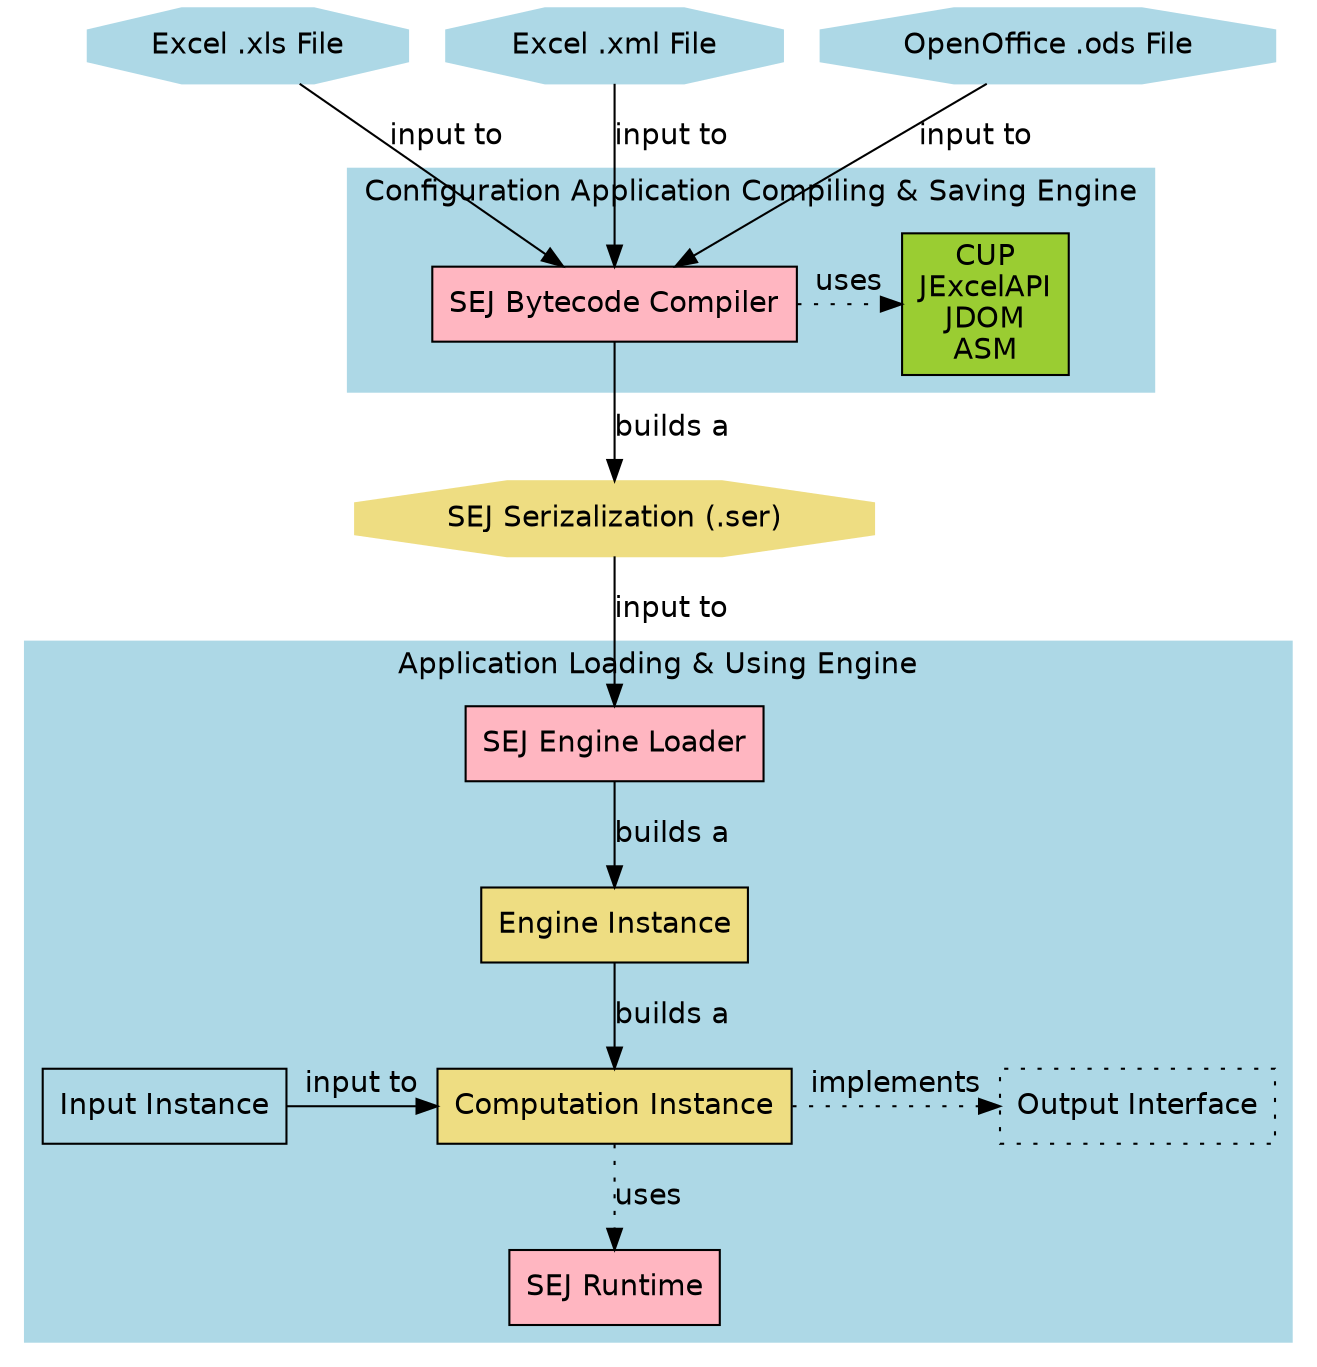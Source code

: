 digraph "SEJ Component Overview" {
	fontname = "Helvetica";

	node [ shape = box, fontname = "Helvetica" ];
	edge [ fontname = "Helvetica" ];
	
	subgraph input {
					node [style = filled, color = lightblue ];
		xls			[ label = "Excel .xls File", shape=octagon ];
		xml			[ label = "Excel .xml File", shape=octagon ];
		ods			[ label = "OpenOffice .ods File", shape=octagon ];
	}
	
	subgraph cluster_config {
					label = "Configuration Application Compiling & Saving Engine";
					style = filled;
					color = lightblue;
					
		{ 			node [ style = filled, fillcolor = lightpink ];
		comp 		[ label = "SEJ Bytecode Compiler" ];
		}
		{ 			node [ style = filled, fillcolor = yellowgreen ];
		ext			[ label = "CUP\nJExcelAPI\nJDOM\nASM" ];
		}
		
		{ rank = same; comp; ext; }
	}
					

	subgraph ser {
					node [style = filled, color=lightgoldenrod, shape=octagon ];
		bcser		[ label = "SEJ Serizalization (.ser)" ];
	}

	subgraph cluster_runtime {
					label = "Application Loading & Using Engine";
					style = filled;
					color = lightblue;
					
		{ 			node [ style = filled, fillcolor = lightpink ];
		bcload		[ label = "SEJ Engine Loader", style = filled, fillcolor = lightpink ];
		run			[ label = "SEJ Runtime" ];
		}
		{ 			node [ style = filled, fillcolor = lightgoldenrod ];
		bceng		[ label = "Engine Instance" ];
		calc		[ label = "Computation Instance" ];
		}

		inp			[ label = "Input Instance" ];
		outp		[ label = "Output Interface", style = dotted ];

		{ rank = same; calc; inp; outp; }
	}

	{ 				edge [ label = "input to" ];
	xls -> comp;
	xml -> comp;
	ods -> comp;
	bcser -> bcload;
	inp -> calc;
	}
	
	{ 				edge [ label = "builds a" ];
	comp -> bcser;
	bcload -> bceng -> calc;
	}

	{ 				edge [ label = "implements", style=dotted ];
	calc -> outp;
	}

	{ 				edge [ style = dotted, label = "uses" ];
	comp -> ext;
	calc -> run;
	}

}